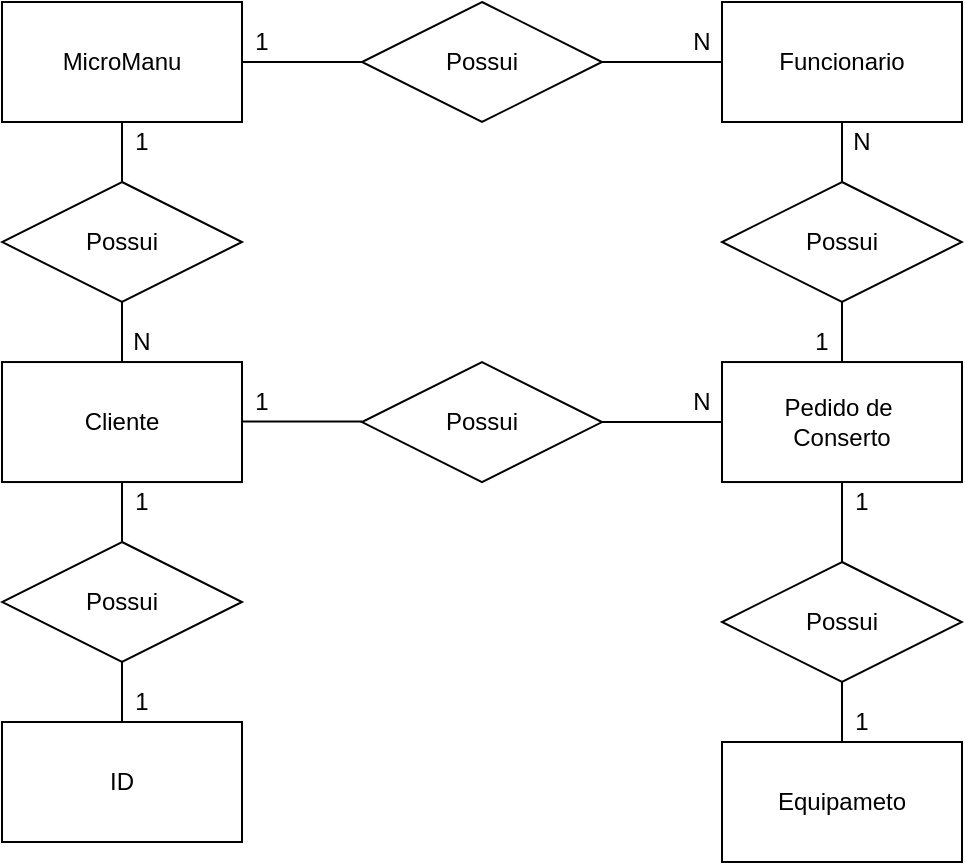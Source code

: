 <mxfile version="14.9.3" type="device"><diagram id="Ox7AHqUopDrzmcqILGxe" name="Page-1"><mxGraphModel dx="924" dy="839" grid="1" gridSize="10" guides="1" tooltips="1" connect="1" arrows="1" fold="1" page="1" pageScale="1" pageWidth="827" pageHeight="1169" math="0" shadow="0"><root><mxCell id="0"/><mxCell id="1" parent="0"/><mxCell id="ggCgV86U-KUx6aAiuybH-1" style="edgeStyle=orthogonalEdgeStyle;rounded=0;orthogonalLoop=1;jettySize=auto;html=1;exitX=1;exitY=0.5;exitDx=0;exitDy=0;entryX=0;entryY=0.5;entryDx=0;entryDy=0;endArrow=none;endFill=0;" edge="1" parent="1" source="ggCgV86U-KUx6aAiuybH-2" target="ggCgV86U-KUx6aAiuybH-4"><mxGeometry relative="1" as="geometry"/></mxCell><mxCell id="ggCgV86U-KUx6aAiuybH-10" style="edgeStyle=orthogonalEdgeStyle;rounded=0;orthogonalLoop=1;jettySize=auto;html=1;exitX=0.5;exitY=1;exitDx=0;exitDy=0;entryX=0.5;entryY=0;entryDx=0;entryDy=0;endArrow=none;endFill=0;" edge="1" parent="1" source="ggCgV86U-KUx6aAiuybH-2" target="ggCgV86U-KUx6aAiuybH-9"><mxGeometry relative="1" as="geometry"/></mxCell><mxCell id="ggCgV86U-KUx6aAiuybH-2" value="MicroManu" style="rounded=0;whiteSpace=wrap;html=1;" vertex="1" parent="1"><mxGeometry x="10" y="10" width="120" height="60" as="geometry"/></mxCell><mxCell id="ggCgV86U-KUx6aAiuybH-3" style="edgeStyle=orthogonalEdgeStyle;rounded=0;orthogonalLoop=1;jettySize=auto;html=1;exitX=1;exitY=0.5;exitDx=0;exitDy=0;endArrow=none;endFill=0;entryX=0;entryY=0.5;entryDx=0;entryDy=0;" edge="1" parent="1" source="ggCgV86U-KUx6aAiuybH-4" target="ggCgV86U-KUx6aAiuybH-5"><mxGeometry relative="1" as="geometry"><mxPoint x="360" y="40" as="targetPoint"/></mxGeometry></mxCell><mxCell id="ggCgV86U-KUx6aAiuybH-4" value="Possui" style="shape=rhombus;perimeter=rhombusPerimeter;whiteSpace=wrap;html=1;align=center;" vertex="1" parent="1"><mxGeometry x="190" y="10" width="120" height="60" as="geometry"/></mxCell><mxCell id="ggCgV86U-KUx6aAiuybH-5" value="Funcionario" style="rounded=0;whiteSpace=wrap;html=1;" vertex="1" parent="1"><mxGeometry x="370" y="10" width="120" height="60" as="geometry"/></mxCell><mxCell id="ggCgV86U-KUx6aAiuybH-6" value="1" style="text;html=1;strokeColor=none;fillColor=none;align=center;verticalAlign=middle;whiteSpace=wrap;rounded=0;" vertex="1" parent="1"><mxGeometry x="130" y="20" width="20" height="20" as="geometry"/></mxCell><mxCell id="ggCgV86U-KUx6aAiuybH-7" value="N" style="text;html=1;strokeColor=none;fillColor=none;align=center;verticalAlign=middle;whiteSpace=wrap;rounded=0;" vertex="1" parent="1"><mxGeometry x="350" y="20" width="20" height="20" as="geometry"/></mxCell><mxCell id="ggCgV86U-KUx6aAiuybH-12" style="edgeStyle=orthogonalEdgeStyle;rounded=0;orthogonalLoop=1;jettySize=auto;html=1;endArrow=none;endFill=0;entryX=0.5;entryY=0;entryDx=0;entryDy=0;exitX=0.5;exitY=1;exitDx=0;exitDy=0;" edge="1" parent="1" source="ggCgV86U-KUx6aAiuybH-9" target="ggCgV86U-KUx6aAiuybH-11"><mxGeometry relative="1" as="geometry"><mxPoint x="360" y="110.02" as="targetPoint"/><mxPoint x="69.966" y="170.003" as="sourcePoint"/></mxGeometry></mxCell><mxCell id="ggCgV86U-KUx6aAiuybH-9" value="Possui" style="shape=rhombus;perimeter=rhombusPerimeter;whiteSpace=wrap;html=1;align=center;" vertex="1" parent="1"><mxGeometry x="10" y="100" width="120" height="60" as="geometry"/></mxCell><mxCell id="ggCgV86U-KUx6aAiuybH-14" style="edgeStyle=orthogonalEdgeStyle;rounded=0;orthogonalLoop=1;jettySize=auto;html=1;entryX=0.5;entryY=0;entryDx=0;entryDy=0;endArrow=none;endFill=0;" edge="1" parent="1" source="ggCgV86U-KUx6aAiuybH-11" target="ggCgV86U-KUx6aAiuybH-13"><mxGeometry relative="1" as="geometry"/></mxCell><mxCell id="ggCgV86U-KUx6aAiuybH-11" value="Cliente" style="rounded=0;whiteSpace=wrap;html=1;" vertex="1" parent="1"><mxGeometry x="10" y="190.02" width="120" height="60" as="geometry"/></mxCell><mxCell id="ggCgV86U-KUx6aAiuybH-16" style="edgeStyle=orthogonalEdgeStyle;rounded=0;orthogonalLoop=1;jettySize=auto;html=1;exitX=0.5;exitY=1;exitDx=0;exitDy=0;entryX=0.5;entryY=0;entryDx=0;entryDy=0;endArrow=none;endFill=0;" edge="1" parent="1" source="ggCgV86U-KUx6aAiuybH-13" target="ggCgV86U-KUx6aAiuybH-15"><mxGeometry relative="1" as="geometry"/></mxCell><mxCell id="ggCgV86U-KUx6aAiuybH-13" value="Possui" style="shape=rhombus;perimeter=rhombusPerimeter;whiteSpace=wrap;html=1;align=center;" vertex="1" parent="1"><mxGeometry x="10" y="280" width="120" height="60" as="geometry"/></mxCell><mxCell id="ggCgV86U-KUx6aAiuybH-15" value="ID" style="rounded=0;whiteSpace=wrap;html=1;" vertex="1" parent="1"><mxGeometry x="10" y="370" width="120" height="60" as="geometry"/></mxCell><mxCell id="ggCgV86U-KUx6aAiuybH-17" value="1" style="text;html=1;strokeColor=none;fillColor=none;align=center;verticalAlign=middle;whiteSpace=wrap;rounded=0;" vertex="1" parent="1"><mxGeometry x="70" y="70" width="20" height="20" as="geometry"/></mxCell><mxCell id="ggCgV86U-KUx6aAiuybH-18" value="N" style="text;html=1;strokeColor=none;fillColor=none;align=center;verticalAlign=middle;whiteSpace=wrap;rounded=0;" vertex="1" parent="1"><mxGeometry x="70" y="170.02" width="20" height="20" as="geometry"/></mxCell><mxCell id="ggCgV86U-KUx6aAiuybH-19" value="1" style="text;html=1;strokeColor=none;fillColor=none;align=center;verticalAlign=middle;whiteSpace=wrap;rounded=0;" vertex="1" parent="1"><mxGeometry x="70" y="250.02" width="20" height="20" as="geometry"/></mxCell><mxCell id="ggCgV86U-KUx6aAiuybH-20" value="1" style="text;html=1;strokeColor=none;fillColor=none;align=center;verticalAlign=middle;whiteSpace=wrap;rounded=0;" vertex="1" parent="1"><mxGeometry x="70" y="350" width="20" height="20" as="geometry"/></mxCell><mxCell id="ggCgV86U-KUx6aAiuybH-21" style="edgeStyle=orthogonalEdgeStyle;rounded=0;orthogonalLoop=1;jettySize=auto;html=1;exitX=1;exitY=0.5;exitDx=0;exitDy=0;entryX=0;entryY=0.5;entryDx=0;entryDy=0;endArrow=none;endFill=0;" edge="1" parent="1"><mxGeometry relative="1" as="geometry"><mxPoint x="130.0" y="219.73" as="sourcePoint"/><mxPoint x="190.0" y="219.73" as="targetPoint"/></mxGeometry></mxCell><mxCell id="ggCgV86U-KUx6aAiuybH-25" style="edgeStyle=orthogonalEdgeStyle;rounded=0;orthogonalLoop=1;jettySize=auto;html=1;exitX=1;exitY=0.5;exitDx=0;exitDy=0;entryX=0;entryY=0.5;entryDx=0;entryDy=0;endArrow=none;endFill=0;" edge="1" parent="1" source="ggCgV86U-KUx6aAiuybH-22" target="ggCgV86U-KUx6aAiuybH-24"><mxGeometry relative="1" as="geometry"/></mxCell><mxCell id="ggCgV86U-KUx6aAiuybH-22" value="Possui" style="shape=rhombus;perimeter=rhombusPerimeter;whiteSpace=wrap;html=1;align=center;" vertex="1" parent="1"><mxGeometry x="190" y="190.02" width="120" height="60" as="geometry"/></mxCell><mxCell id="ggCgV86U-KUx6aAiuybH-26" style="edgeStyle=orthogonalEdgeStyle;rounded=0;orthogonalLoop=1;jettySize=auto;html=1;entryX=0.5;entryY=1;entryDx=0;entryDy=0;endArrow=none;endFill=0;" edge="1" parent="1" source="ggCgV86U-KUx6aAiuybH-24" target="ggCgV86U-KUx6aAiuybH-5"><mxGeometry relative="1" as="geometry"/></mxCell><mxCell id="ggCgV86U-KUx6aAiuybH-30" style="edgeStyle=orthogonalEdgeStyle;rounded=0;orthogonalLoop=1;jettySize=auto;html=1;endArrow=none;endFill=0;" edge="1" parent="1" source="ggCgV86U-KUx6aAiuybH-24"><mxGeometry relative="1" as="geometry"><mxPoint x="430" y="290" as="targetPoint"/></mxGeometry></mxCell><mxCell id="ggCgV86U-KUx6aAiuybH-24" value="Pedido de&amp;nbsp;&lt;br&gt;Conserto" style="rounded=0;whiteSpace=wrap;html=1;" vertex="1" parent="1"><mxGeometry x="370" y="190.02" width="120" height="60" as="geometry"/></mxCell><mxCell id="ggCgV86U-KUx6aAiuybH-27" value="1" style="text;html=1;strokeColor=none;fillColor=none;align=center;verticalAlign=middle;whiteSpace=wrap;rounded=0;" vertex="1" parent="1"><mxGeometry x="130" y="200" width="20" height="20" as="geometry"/></mxCell><mxCell id="ggCgV86U-KUx6aAiuybH-28" value="N" style="text;html=1;strokeColor=none;fillColor=none;align=center;verticalAlign=middle;whiteSpace=wrap;rounded=0;" vertex="1" parent="1"><mxGeometry x="350" y="200.0" width="20" height="20" as="geometry"/></mxCell><mxCell id="ggCgV86U-KUx6aAiuybH-31" value="Equipameto" style="rounded=0;whiteSpace=wrap;html=1;" vertex="1" parent="1"><mxGeometry x="370" y="380" width="120" height="60" as="geometry"/></mxCell><mxCell id="ggCgV86U-KUx6aAiuybH-33" style="edgeStyle=orthogonalEdgeStyle;rounded=0;orthogonalLoop=1;jettySize=auto;html=1;entryX=0.5;entryY=0;entryDx=0;entryDy=0;endArrow=none;endFill=0;" edge="1" parent="1" source="ggCgV86U-KUx6aAiuybH-32" target="ggCgV86U-KUx6aAiuybH-31"><mxGeometry relative="1" as="geometry"/></mxCell><mxCell id="ggCgV86U-KUx6aAiuybH-32" value="Possui" style="shape=rhombus;perimeter=rhombusPerimeter;whiteSpace=wrap;html=1;align=center;" vertex="1" parent="1"><mxGeometry x="370" y="290" width="120" height="60" as="geometry"/></mxCell><mxCell id="ggCgV86U-KUx6aAiuybH-34" value="Possui" style="shape=rhombus;perimeter=rhombusPerimeter;whiteSpace=wrap;html=1;align=center;" vertex="1" parent="1"><mxGeometry x="370" y="100" width="120" height="60" as="geometry"/></mxCell><mxCell id="ggCgV86U-KUx6aAiuybH-35" value="1" style="text;html=1;strokeColor=none;fillColor=none;align=center;verticalAlign=middle;whiteSpace=wrap;rounded=0;" vertex="1" parent="1"><mxGeometry x="430" y="250.02" width="20" height="20" as="geometry"/></mxCell><mxCell id="ggCgV86U-KUx6aAiuybH-37" value="1" style="text;html=1;strokeColor=none;fillColor=none;align=center;verticalAlign=middle;whiteSpace=wrap;rounded=0;" vertex="1" parent="1"><mxGeometry x="430" y="360" width="20" height="20" as="geometry"/></mxCell><mxCell id="ggCgV86U-KUx6aAiuybH-38" value="1" style="text;html=1;strokeColor=none;fillColor=none;align=center;verticalAlign=middle;whiteSpace=wrap;rounded=0;" vertex="1" parent="1"><mxGeometry x="410" y="170.02" width="20" height="20" as="geometry"/></mxCell><mxCell id="ggCgV86U-KUx6aAiuybH-39" value="N" style="text;html=1;strokeColor=none;fillColor=none;align=center;verticalAlign=middle;whiteSpace=wrap;rounded=0;" vertex="1" parent="1"><mxGeometry x="430" y="70.0" width="20" height="20" as="geometry"/></mxCell></root></mxGraphModel></diagram></mxfile>